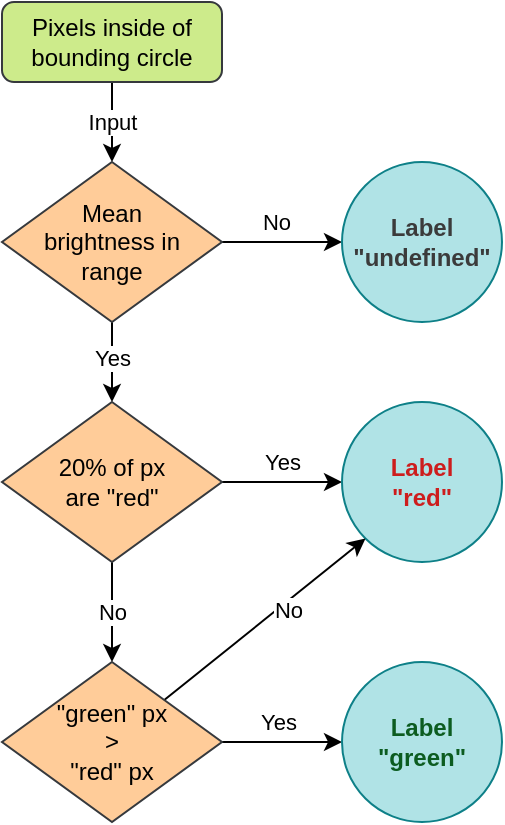 <mxfile>
    <diagram name="Page-1" id="I6Uou7BVikwjroJHEp8s">
        <mxGraphModel dx="776" dy="600" grid="1" gridSize="10" guides="1" tooltips="1" connect="1" arrows="1" fold="1" page="1" pageScale="1" pageWidth="827" pageHeight="1169" math="0" shadow="0">
            <root>
                <mxCell id="0"/>
                <mxCell id="1" parent="0"/>
                <mxCell id="1_VUEVhc7j29jmKJWL4Y-3" value="Input" style="edgeStyle=orthogonalEdgeStyle;rounded=0;orthogonalLoop=1;jettySize=auto;html=1;exitX=0.5;exitY=1;exitDx=0;exitDy=0;" parent="1" source="1_VUEVhc7j29jmKJWL4Y-1" target="1_VUEVhc7j29jmKJWL4Y-2" edge="1">
                    <mxGeometry relative="1" as="geometry">
                        <mxPoint x="405" y="210" as="targetPoint"/>
                    </mxGeometry>
                </mxCell>
                <mxCell id="1_VUEVhc7j29jmKJWL4Y-1" value="Pixels inside of bounding circle" style="rounded=1;whiteSpace=wrap;html=1;fillColor=#cdeb8b;strokeColor=#36393d;fontColor=#000000;" parent="1" vertex="1">
                    <mxGeometry x="350" y="150" width="110" height="40" as="geometry"/>
                </mxCell>
                <mxCell id="1_VUEVhc7j29jmKJWL4Y-5" style="edgeStyle=orthogonalEdgeStyle;rounded=0;orthogonalLoop=1;jettySize=auto;html=1;" parent="1" source="1_VUEVhc7j29jmKJWL4Y-2" target="1_VUEVhc7j29jmKJWL4Y-4" edge="1">
                    <mxGeometry relative="1" as="geometry"/>
                </mxCell>
                <mxCell id="1_VUEVhc7j29jmKJWL4Y-6" value="No" style="edgeLabel;html=1;align=center;verticalAlign=middle;resizable=0;points=[];" parent="1_VUEVhc7j29jmKJWL4Y-5" vertex="1" connectable="0">
                    <mxGeometry x="-0.1" y="-2" relative="1" as="geometry">
                        <mxPoint y="-12" as="offset"/>
                    </mxGeometry>
                </mxCell>
                <mxCell id="1_VUEVhc7j29jmKJWL4Y-8" style="edgeStyle=orthogonalEdgeStyle;rounded=0;orthogonalLoop=1;jettySize=auto;html=1;" parent="1" source="1_VUEVhc7j29jmKJWL4Y-2" target="1_VUEVhc7j29jmKJWL4Y-7" edge="1">
                    <mxGeometry relative="1" as="geometry"/>
                </mxCell>
                <mxCell id="1_VUEVhc7j29jmKJWL4Y-15" value="Yes" style="edgeLabel;html=1;align=center;verticalAlign=middle;resizable=0;points=[];" parent="1_VUEVhc7j29jmKJWL4Y-8" vertex="1" connectable="0">
                    <mxGeometry x="-0.1" relative="1" as="geometry">
                        <mxPoint as="offset"/>
                    </mxGeometry>
                </mxCell>
                <mxCell id="1_VUEVhc7j29jmKJWL4Y-2" value="Mean&lt;br&gt; brightness in&lt;br&gt;range" style="rhombus;whiteSpace=wrap;html=1;fillColor=#ffcc99;strokeColor=#36393d;fontColor=#000000;" parent="1" vertex="1">
                    <mxGeometry x="350" y="230" width="110" height="80" as="geometry"/>
                </mxCell>
                <mxCell id="1_VUEVhc7j29jmKJWL4Y-4" value="Label&lt;br&gt;&quot;undefined&quot;" style="ellipse;whiteSpace=wrap;html=1;aspect=fixed;fillColor=#b0e3e6;strokeColor=#0e8088;fontColor=#3B3B3B;fontStyle=1" parent="1" vertex="1">
                    <mxGeometry x="520" y="230" width="80" height="80" as="geometry"/>
                </mxCell>
                <mxCell id="1_VUEVhc7j29jmKJWL4Y-10" style="edgeStyle=orthogonalEdgeStyle;rounded=0;orthogonalLoop=1;jettySize=auto;html=1;" parent="1" source="1_VUEVhc7j29jmKJWL4Y-7" target="1_VUEVhc7j29jmKJWL4Y-9" edge="1">
                    <mxGeometry relative="1" as="geometry"/>
                </mxCell>
                <mxCell id="1_VUEVhc7j29jmKJWL4Y-11" value="Yes" style="edgeLabel;html=1;align=center;verticalAlign=middle;resizable=0;points=[];" parent="1_VUEVhc7j29jmKJWL4Y-10" vertex="1" connectable="0">
                    <mxGeometry x="-0.253" y="-5" relative="1" as="geometry">
                        <mxPoint x="7" y="-15" as="offset"/>
                    </mxGeometry>
                </mxCell>
                <mxCell id="1_VUEVhc7j29jmKJWL4Y-17" value="No" style="edgeStyle=orthogonalEdgeStyle;rounded=0;orthogonalLoop=1;jettySize=auto;html=1;" parent="1" source="1_VUEVhc7j29jmKJWL4Y-7" target="1_VUEVhc7j29jmKJWL4Y-12" edge="1">
                    <mxGeometry relative="1" as="geometry"/>
                </mxCell>
                <mxCell id="1_VUEVhc7j29jmKJWL4Y-7" value="20% of px&lt;br&gt;are &quot;red&quot;" style="rhombus;whiteSpace=wrap;html=1;fillColor=#ffcc99;strokeColor=#36393d;fontColor=#000000;" parent="1" vertex="1">
                    <mxGeometry x="350" y="350" width="110" height="80" as="geometry"/>
                </mxCell>
                <mxCell id="1_VUEVhc7j29jmKJWL4Y-9" value="Label&lt;br&gt;&quot;red&quot;" style="ellipse;whiteSpace=wrap;html=1;aspect=fixed;fillColor=#b0e3e6;strokeColor=#0e8088;fontColor=#cd1d1d;fontStyle=1" parent="1" vertex="1">
                    <mxGeometry x="520" y="350" width="80" height="80" as="geometry"/>
                </mxCell>
                <mxCell id="1_VUEVhc7j29jmKJWL4Y-19" value="Yes" style="edgeStyle=orthogonalEdgeStyle;rounded=0;orthogonalLoop=1;jettySize=auto;html=1;entryX=0;entryY=0.5;entryDx=0;entryDy=0;" parent="1" source="1_VUEVhc7j29jmKJWL4Y-12" target="1_VUEVhc7j29jmKJWL4Y-18" edge="1">
                    <mxGeometry x="-0.067" y="10" relative="1" as="geometry">
                        <mxPoint as="offset"/>
                    </mxGeometry>
                </mxCell>
                <mxCell id="2" style="edgeStyle=none;html=1;entryX=0;entryY=1;entryDx=0;entryDy=0;" edge="1" parent="1" source="1_VUEVhc7j29jmKJWL4Y-12" target="1_VUEVhc7j29jmKJWL4Y-9">
                    <mxGeometry relative="1" as="geometry"/>
                </mxCell>
                <mxCell id="3" value="No" style="edgeLabel;html=1;align=center;verticalAlign=middle;resizable=0;points=[];" vertex="1" connectable="0" parent="2">
                    <mxGeometry x="0.178" y="-3" relative="1" as="geometry">
                        <mxPoint as="offset"/>
                    </mxGeometry>
                </mxCell>
                <mxCell id="1_VUEVhc7j29jmKJWL4Y-12" value="&quot;green&quot; px&lt;br&gt;&amp;gt; &lt;br&gt;&quot;red&quot; px" style="rhombus;whiteSpace=wrap;html=1;fillColor=#ffcc99;strokeColor=#36393d;fontColor=#000000;" parent="1" vertex="1">
                    <mxGeometry x="350" y="480" width="110" height="80" as="geometry"/>
                </mxCell>
                <mxCell id="1_VUEVhc7j29jmKJWL4Y-18" value="Label&lt;br&gt;&quot;green&quot;" style="ellipse;whiteSpace=wrap;html=1;aspect=fixed;fillColor=#b0e3e6;strokeColor=#0e8088;fontColor=#0C5C20;fontStyle=1" parent="1" vertex="1">
                    <mxGeometry x="520" y="480" width="80" height="80" as="geometry"/>
                </mxCell>
            </root>
        </mxGraphModel>
    </diagram>
</mxfile>